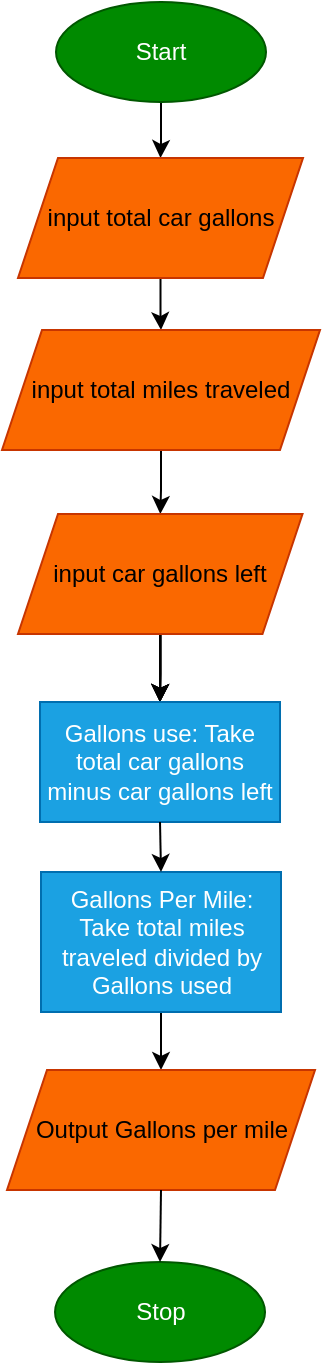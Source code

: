 <mxfile version="28.1.2">
  <diagram name="Page-1" id="9Wh1ikYND4b-k5RGD0zj">
    <mxGraphModel dx="1186" dy="719" grid="1" gridSize="10" guides="1" tooltips="1" connect="1" arrows="1" fold="1" page="1" pageScale="1" pageWidth="850" pageHeight="1100" math="0" shadow="0">
      <root>
        <mxCell id="0" />
        <mxCell id="1" parent="0" />
        <mxCell id="y3din2Iy91jtOgcRVHMO-3" value="" style="edgeStyle=orthogonalEdgeStyle;rounded=0;orthogonalLoop=1;jettySize=auto;html=1;" edge="1" parent="1" source="y3din2Iy91jtOgcRVHMO-1" target="y3din2Iy91jtOgcRVHMO-2">
          <mxGeometry relative="1" as="geometry" />
        </mxCell>
        <mxCell id="y3din2Iy91jtOgcRVHMO-1" value="Start" style="ellipse;whiteSpace=wrap;html=1;fillColor=#008a00;fontColor=#ffffff;strokeColor=#005700;" vertex="1" parent="1">
          <mxGeometry x="380" y="80" width="105" height="50" as="geometry" />
        </mxCell>
        <mxCell id="y3din2Iy91jtOgcRVHMO-5" value="" style="edgeStyle=orthogonalEdgeStyle;rounded=0;orthogonalLoop=1;jettySize=auto;html=1;" edge="1" parent="1" source="y3din2Iy91jtOgcRVHMO-2" target="y3din2Iy91jtOgcRVHMO-4">
          <mxGeometry relative="1" as="geometry" />
        </mxCell>
        <mxCell id="y3din2Iy91jtOgcRVHMO-2" value="input total car gallons" style="shape=parallelogram;perimeter=parallelogramPerimeter;fixedSize=1;whiteSpace=wrap;html=1;fillColor=#fa6800;fontColor=#000000;strokeColor=#C73500;" vertex="1" parent="1">
          <mxGeometry x="361" y="158" width="142.5" height="60" as="geometry" />
        </mxCell>
        <mxCell id="y3din2Iy91jtOgcRVHMO-7" value="" style="edgeStyle=orthogonalEdgeStyle;rounded=0;orthogonalLoop=1;jettySize=auto;html=1;" edge="1" parent="1" source="y3din2Iy91jtOgcRVHMO-4" target="y3din2Iy91jtOgcRVHMO-6">
          <mxGeometry relative="1" as="geometry" />
        </mxCell>
        <mxCell id="y3din2Iy91jtOgcRVHMO-4" value="input total miles traveled" style="shape=parallelogram;perimeter=parallelogramPerimeter;whiteSpace=wrap;html=1;fixedSize=1;fillColor=#fa6800;fontColor=#000000;strokeColor=#C73500;" vertex="1" parent="1">
          <mxGeometry x="353" y="244" width="159" height="60" as="geometry" />
        </mxCell>
        <mxCell id="y3din2Iy91jtOgcRVHMO-9" value="" style="edgeStyle=orthogonalEdgeStyle;rounded=0;orthogonalLoop=1;jettySize=auto;html=1;" edge="1" parent="1" source="y3din2Iy91jtOgcRVHMO-6" target="y3din2Iy91jtOgcRVHMO-8">
          <mxGeometry relative="1" as="geometry" />
        </mxCell>
        <mxCell id="y3din2Iy91jtOgcRVHMO-10" value="" style="edgeStyle=orthogonalEdgeStyle;rounded=0;orthogonalLoop=1;jettySize=auto;html=1;" edge="1" parent="1" source="y3din2Iy91jtOgcRVHMO-6" target="y3din2Iy91jtOgcRVHMO-8">
          <mxGeometry relative="1" as="geometry" />
        </mxCell>
        <mxCell id="y3din2Iy91jtOgcRVHMO-11" value="" style="edgeStyle=orthogonalEdgeStyle;rounded=0;orthogonalLoop=1;jettySize=auto;html=1;" edge="1" parent="1" source="y3din2Iy91jtOgcRVHMO-6" target="y3din2Iy91jtOgcRVHMO-8">
          <mxGeometry relative="1" as="geometry" />
        </mxCell>
        <mxCell id="y3din2Iy91jtOgcRVHMO-12" value="" style="edgeStyle=orthogonalEdgeStyle;rounded=0;orthogonalLoop=1;jettySize=auto;html=1;" edge="1" parent="1" source="y3din2Iy91jtOgcRVHMO-6" target="y3din2Iy91jtOgcRVHMO-8">
          <mxGeometry relative="1" as="geometry" />
        </mxCell>
        <mxCell id="y3din2Iy91jtOgcRVHMO-6" value="input car gallons left" style="shape=parallelogram;perimeter=parallelogramPerimeter;whiteSpace=wrap;html=1;fixedSize=1;fillColor=#fa6800;fontColor=#000000;strokeColor=#C73500;" vertex="1" parent="1">
          <mxGeometry x="361" y="336" width="142.25" height="60" as="geometry" />
        </mxCell>
        <mxCell id="y3din2Iy91jtOgcRVHMO-8" value="Gallons use: Take total car gallons minus car gallons left" style="whiteSpace=wrap;html=1;fillColor=#1ba1e2;fontColor=#ffffff;strokeColor=#006EAF;" vertex="1" parent="1">
          <mxGeometry x="372.005" y="430" width="120" height="60" as="geometry" />
        </mxCell>
        <mxCell id="y3din2Iy91jtOgcRVHMO-17" value="" style="edgeStyle=orthogonalEdgeStyle;rounded=0;orthogonalLoop=1;jettySize=auto;html=1;" edge="1" parent="1" source="y3din2Iy91jtOgcRVHMO-13" target="y3din2Iy91jtOgcRVHMO-16">
          <mxGeometry relative="1" as="geometry" />
        </mxCell>
        <mxCell id="y3din2Iy91jtOgcRVHMO-13" value="Gallons Per Mile: Take total miles traveled divided by Gallons used" style="whiteSpace=wrap;html=1;fillColor=#1ba1e2;fontColor=#ffffff;strokeColor=#006EAF;" vertex="1" parent="1">
          <mxGeometry x="372.5" y="515" width="120" height="70" as="geometry" />
        </mxCell>
        <mxCell id="y3din2Iy91jtOgcRVHMO-15" value="" style="endArrow=classic;html=1;rounded=0;entryX=0.5;entryY=0;entryDx=0;entryDy=0;exitX=0.5;exitY=1;exitDx=0;exitDy=0;" edge="1" parent="1" source="y3din2Iy91jtOgcRVHMO-8" target="y3din2Iy91jtOgcRVHMO-13">
          <mxGeometry width="50" height="50" relative="1" as="geometry">
            <mxPoint x="350" y="490" as="sourcePoint" />
            <mxPoint x="400" y="440" as="targetPoint" />
          </mxGeometry>
        </mxCell>
        <mxCell id="y3din2Iy91jtOgcRVHMO-16" value="Output Gallons per mile" style="shape=parallelogram;perimeter=parallelogramPerimeter;whiteSpace=wrap;html=1;fixedSize=1;fillColor=#fa6800;fontColor=#000000;strokeColor=#C73500;" vertex="1" parent="1">
          <mxGeometry x="355.5" y="614" width="154" height="60" as="geometry" />
        </mxCell>
        <mxCell id="y3din2Iy91jtOgcRVHMO-19" value="Stop" style="ellipse;whiteSpace=wrap;html=1;fillColor=#008a00;fontColor=#ffffff;strokeColor=#005700;" vertex="1" parent="1">
          <mxGeometry x="379.51" y="710" width="105" height="50" as="geometry" />
        </mxCell>
        <mxCell id="y3din2Iy91jtOgcRVHMO-20" value="" style="endArrow=classic;html=1;rounded=0;entryX=0.5;entryY=0;entryDx=0;entryDy=0;exitX=0.5;exitY=1;exitDx=0;exitDy=0;" edge="1" parent="1" source="y3din2Iy91jtOgcRVHMO-16" target="y3din2Iy91jtOgcRVHMO-19">
          <mxGeometry width="50" height="50" relative="1" as="geometry">
            <mxPoint x="400" y="710" as="sourcePoint" />
            <mxPoint x="450" y="660" as="targetPoint" />
          </mxGeometry>
        </mxCell>
      </root>
    </mxGraphModel>
  </diagram>
</mxfile>
